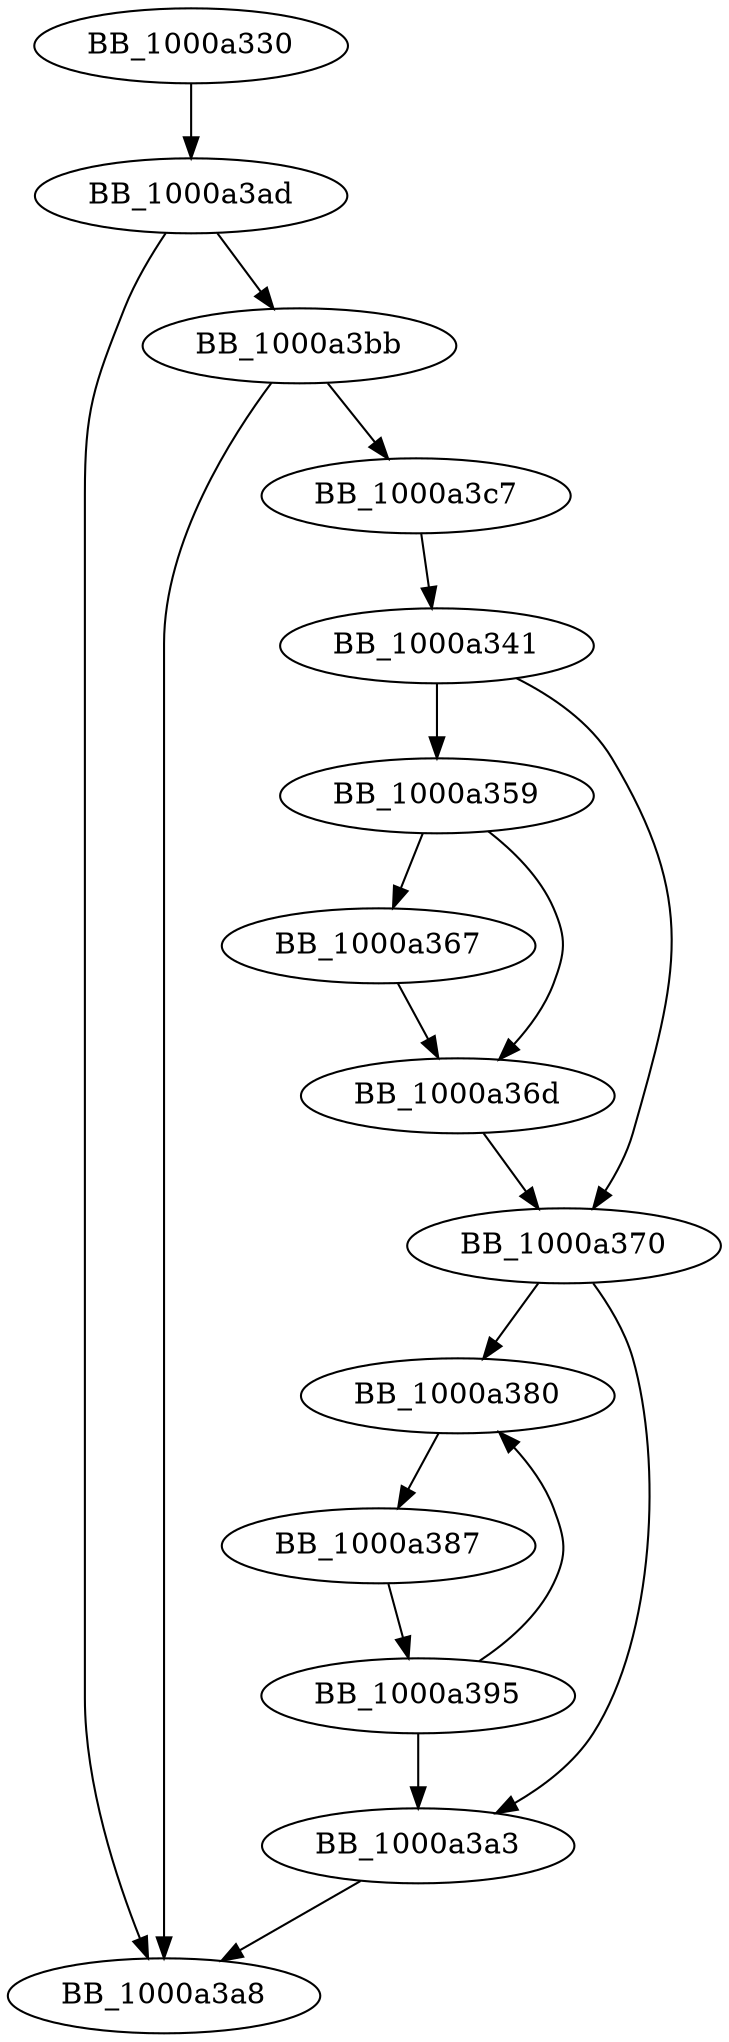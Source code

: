 DiGraph sub_1000A330{
BB_1000a330->BB_1000a3ad
BB_1000a341->BB_1000a359
BB_1000a341->BB_1000a370
BB_1000a359->BB_1000a367
BB_1000a359->BB_1000a36d
BB_1000a367->BB_1000a36d
BB_1000a36d->BB_1000a370
BB_1000a370->BB_1000a380
BB_1000a370->BB_1000a3a3
BB_1000a380->BB_1000a387
BB_1000a387->BB_1000a395
BB_1000a395->BB_1000a380
BB_1000a395->BB_1000a3a3
BB_1000a3a3->BB_1000a3a8
BB_1000a3ad->BB_1000a3a8
BB_1000a3ad->BB_1000a3bb
BB_1000a3bb->BB_1000a3a8
BB_1000a3bb->BB_1000a3c7
BB_1000a3c7->BB_1000a341
}
